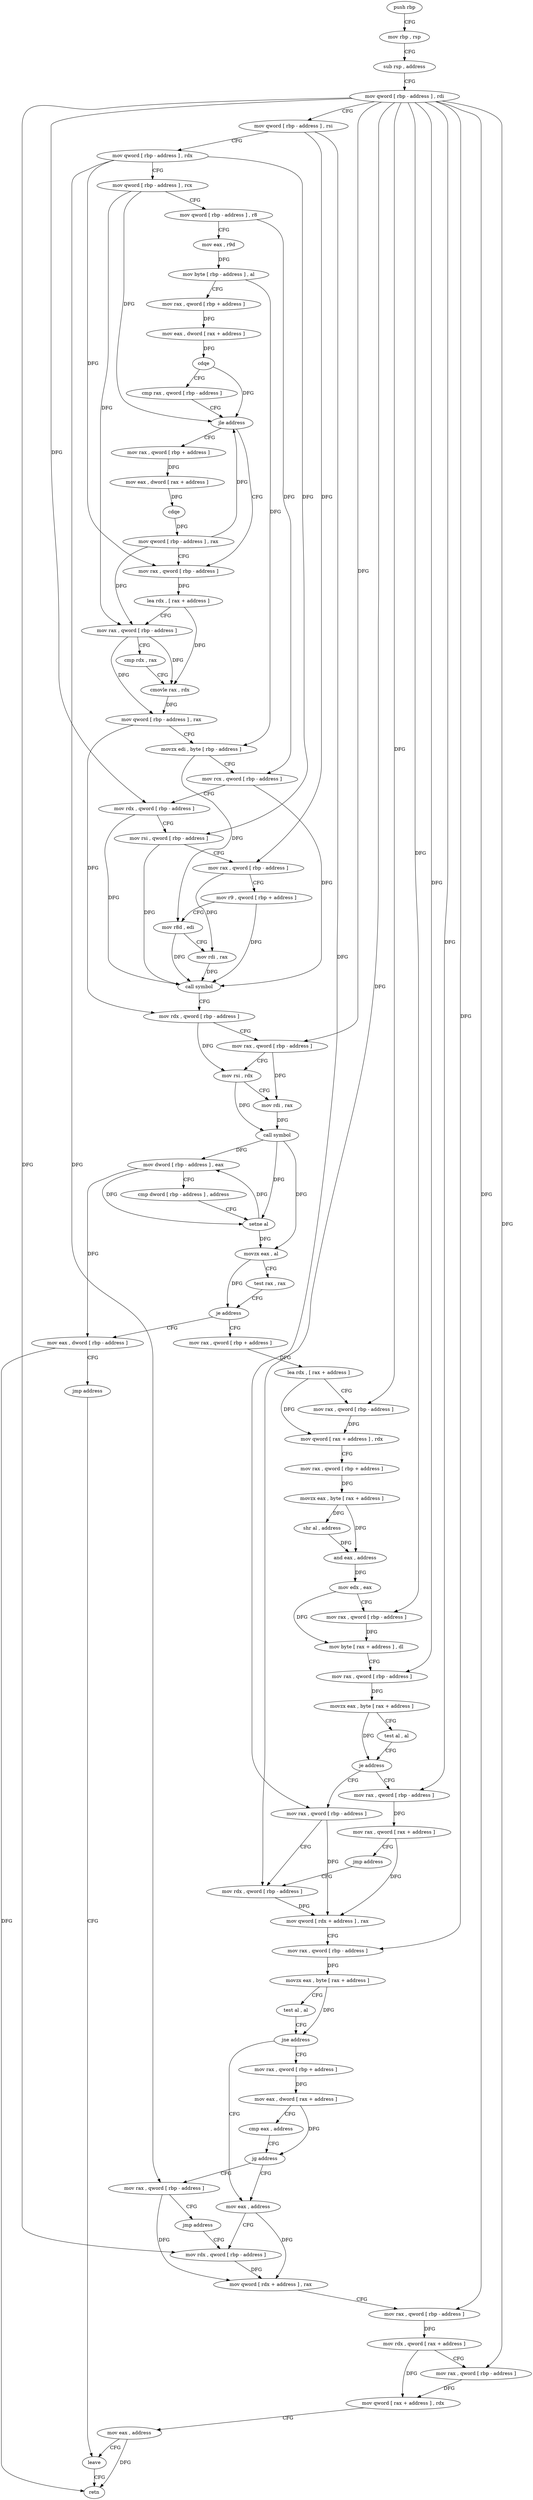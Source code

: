 digraph "func" {
"4366006" [label = "push rbp" ]
"4366007" [label = "mov rbp , rsp" ]
"4366010" [label = "sub rsp , address" ]
"4366014" [label = "mov qword [ rbp - address ] , rdi" ]
"4366018" [label = "mov qword [ rbp - address ] , rsi" ]
"4366022" [label = "mov qword [ rbp - address ] , rdx" ]
"4366026" [label = "mov qword [ rbp - address ] , rcx" ]
"4366030" [label = "mov qword [ rbp - address ] , r8" ]
"4366034" [label = "mov eax , r9d" ]
"4366037" [label = "mov byte [ rbp - address ] , al" ]
"4366040" [label = "mov rax , qword [ rbp + address ]" ]
"4366044" [label = "mov eax , dword [ rax + address ]" ]
"4366050" [label = "cdqe" ]
"4366052" [label = "cmp rax , qword [ rbp - address ]" ]
"4366056" [label = "jle address" ]
"4366074" [label = "mov rax , qword [ rbp - address ]" ]
"4366058" [label = "mov rax , qword [ rbp + address ]" ]
"4366078" [label = "lea rdx , [ rax + address ]" ]
"4366082" [label = "mov rax , qword [ rbp - address ]" ]
"4366086" [label = "cmp rdx , rax" ]
"4366089" [label = "cmovle rax , rdx" ]
"4366093" [label = "mov qword [ rbp - address ] , rax" ]
"4366097" [label = "movzx edi , byte [ rbp - address ]" ]
"4366101" [label = "mov rcx , qword [ rbp - address ]" ]
"4366105" [label = "mov rdx , qword [ rbp - address ]" ]
"4366109" [label = "mov rsi , qword [ rbp - address ]" ]
"4366113" [label = "mov rax , qword [ rbp - address ]" ]
"4366117" [label = "mov r9 , qword [ rbp + address ]" ]
"4366121" [label = "mov r8d , edi" ]
"4366124" [label = "mov rdi , rax" ]
"4366127" [label = "call symbol" ]
"4366132" [label = "mov rdx , qword [ rbp - address ]" ]
"4366136" [label = "mov rax , qword [ rbp - address ]" ]
"4366140" [label = "mov rsi , rdx" ]
"4366143" [label = "mov rdi , rax" ]
"4366146" [label = "call symbol" ]
"4366151" [label = "mov dword [ rbp - address ] , eax" ]
"4366154" [label = "cmp dword [ rbp - address ] , address" ]
"4366158" [label = "setne al" ]
"4366161" [label = "movzx eax , al" ]
"4366164" [label = "test rax , rax" ]
"4366167" [label = "je address" ]
"4366177" [label = "mov rax , qword [ rbp + address ]" ]
"4366169" [label = "mov eax , dword [ rbp - address ]" ]
"4366062" [label = "mov eax , dword [ rax + address ]" ]
"4366068" [label = "cdqe" ]
"4366070" [label = "mov qword [ rbp - address ] , rax" ]
"4366181" [label = "lea rdx , [ rax + address ]" ]
"4366188" [label = "mov rax , qword [ rbp - address ]" ]
"4366192" [label = "mov qword [ rax + address ] , rdx" ]
"4366199" [label = "mov rax , qword [ rbp + address ]" ]
"4366203" [label = "movzx eax , byte [ rax + address ]" ]
"4366210" [label = "shr al , address" ]
"4366213" [label = "and eax , address" ]
"4366216" [label = "mov edx , eax" ]
"4366218" [label = "mov rax , qword [ rbp - address ]" ]
"4366222" [label = "mov byte [ rax + address ] , dl" ]
"4366228" [label = "mov rax , qword [ rbp - address ]" ]
"4366232" [label = "movzx eax , byte [ rax + address ]" ]
"4366239" [label = "test al , al" ]
"4366241" [label = "je address" ]
"4366253" [label = "mov rax , qword [ rbp - address ]" ]
"4366243" [label = "mov rax , qword [ rbp - address ]" ]
"4366172" [label = "jmp address" ]
"4366335" [label = "leave" ]
"4366257" [label = "mov rdx , qword [ rbp - address ]" ]
"4366247" [label = "mov rax , qword [ rax + address ]" ]
"4366251" [label = "jmp address" ]
"4366336" [label = "retn" ]
"4366301" [label = "mov eax , address" ]
"4366306" [label = "mov rdx , qword [ rbp - address ]" ]
"4366280" [label = "mov rax , qword [ rbp + address ]" ]
"4366284" [label = "mov eax , dword [ rax + address ]" ]
"4366290" [label = "cmp eax , address" ]
"4366293" [label = "jg address" ]
"4366295" [label = "mov rax , qword [ rbp - address ]" ]
"4366261" [label = "mov qword [ rdx + address ] , rax" ]
"4366265" [label = "mov rax , qword [ rbp - address ]" ]
"4366269" [label = "movzx eax , byte [ rax + address ]" ]
"4366276" [label = "test al , al" ]
"4366278" [label = "jne address" ]
"4366299" [label = "jmp address" ]
"4366310" [label = "mov qword [ rdx + address ] , rax" ]
"4366314" [label = "mov rax , qword [ rbp - address ]" ]
"4366318" [label = "mov rdx , qword [ rax + address ]" ]
"4366322" [label = "mov rax , qword [ rbp - address ]" ]
"4366326" [label = "mov qword [ rax + address ] , rdx" ]
"4366330" [label = "mov eax , address" ]
"4366006" -> "4366007" [ label = "CFG" ]
"4366007" -> "4366010" [ label = "CFG" ]
"4366010" -> "4366014" [ label = "CFG" ]
"4366014" -> "4366018" [ label = "CFG" ]
"4366014" -> "4366105" [ label = "DFG" ]
"4366014" -> "4366136" [ label = "DFG" ]
"4366014" -> "4366188" [ label = "DFG" ]
"4366014" -> "4366218" [ label = "DFG" ]
"4366014" -> "4366228" [ label = "DFG" ]
"4366014" -> "4366243" [ label = "DFG" ]
"4366014" -> "4366257" [ label = "DFG" ]
"4366014" -> "4366265" [ label = "DFG" ]
"4366014" -> "4366306" [ label = "DFG" ]
"4366014" -> "4366314" [ label = "DFG" ]
"4366014" -> "4366322" [ label = "DFG" ]
"4366018" -> "4366022" [ label = "CFG" ]
"4366018" -> "4366113" [ label = "DFG" ]
"4366018" -> "4366253" [ label = "DFG" ]
"4366022" -> "4366026" [ label = "CFG" ]
"4366022" -> "4366074" [ label = "DFG" ]
"4366022" -> "4366109" [ label = "DFG" ]
"4366022" -> "4366295" [ label = "DFG" ]
"4366026" -> "4366030" [ label = "CFG" ]
"4366026" -> "4366056" [ label = "DFG" ]
"4366026" -> "4366082" [ label = "DFG" ]
"4366030" -> "4366034" [ label = "CFG" ]
"4366030" -> "4366101" [ label = "DFG" ]
"4366034" -> "4366037" [ label = "DFG" ]
"4366037" -> "4366040" [ label = "CFG" ]
"4366037" -> "4366097" [ label = "DFG" ]
"4366040" -> "4366044" [ label = "DFG" ]
"4366044" -> "4366050" [ label = "DFG" ]
"4366050" -> "4366052" [ label = "CFG" ]
"4366050" -> "4366056" [ label = "DFG" ]
"4366052" -> "4366056" [ label = "CFG" ]
"4366056" -> "4366074" [ label = "CFG" ]
"4366056" -> "4366058" [ label = "CFG" ]
"4366074" -> "4366078" [ label = "DFG" ]
"4366058" -> "4366062" [ label = "DFG" ]
"4366078" -> "4366082" [ label = "CFG" ]
"4366078" -> "4366089" [ label = "DFG" ]
"4366082" -> "4366086" [ label = "CFG" ]
"4366082" -> "4366089" [ label = "DFG" ]
"4366082" -> "4366093" [ label = "DFG" ]
"4366086" -> "4366089" [ label = "CFG" ]
"4366089" -> "4366093" [ label = "DFG" ]
"4366093" -> "4366097" [ label = "CFG" ]
"4366093" -> "4366132" [ label = "DFG" ]
"4366097" -> "4366101" [ label = "CFG" ]
"4366097" -> "4366121" [ label = "DFG" ]
"4366101" -> "4366105" [ label = "CFG" ]
"4366101" -> "4366127" [ label = "DFG" ]
"4366105" -> "4366109" [ label = "CFG" ]
"4366105" -> "4366127" [ label = "DFG" ]
"4366109" -> "4366113" [ label = "CFG" ]
"4366109" -> "4366127" [ label = "DFG" ]
"4366113" -> "4366117" [ label = "CFG" ]
"4366113" -> "4366124" [ label = "DFG" ]
"4366117" -> "4366121" [ label = "CFG" ]
"4366117" -> "4366127" [ label = "DFG" ]
"4366121" -> "4366124" [ label = "CFG" ]
"4366121" -> "4366127" [ label = "DFG" ]
"4366124" -> "4366127" [ label = "DFG" ]
"4366127" -> "4366132" [ label = "CFG" ]
"4366132" -> "4366136" [ label = "CFG" ]
"4366132" -> "4366140" [ label = "DFG" ]
"4366136" -> "4366140" [ label = "CFG" ]
"4366136" -> "4366143" [ label = "DFG" ]
"4366140" -> "4366143" [ label = "CFG" ]
"4366140" -> "4366146" [ label = "DFG" ]
"4366143" -> "4366146" [ label = "DFG" ]
"4366146" -> "4366151" [ label = "DFG" ]
"4366146" -> "4366158" [ label = "DFG" ]
"4366146" -> "4366161" [ label = "DFG" ]
"4366151" -> "4366154" [ label = "CFG" ]
"4366151" -> "4366158" [ label = "DFG" ]
"4366151" -> "4366169" [ label = "DFG" ]
"4366154" -> "4366158" [ label = "CFG" ]
"4366158" -> "4366161" [ label = "DFG" ]
"4366158" -> "4366151" [ label = "DFG" ]
"4366161" -> "4366164" [ label = "CFG" ]
"4366161" -> "4366167" [ label = "DFG" ]
"4366164" -> "4366167" [ label = "CFG" ]
"4366167" -> "4366177" [ label = "CFG" ]
"4366167" -> "4366169" [ label = "CFG" ]
"4366177" -> "4366181" [ label = "DFG" ]
"4366169" -> "4366172" [ label = "CFG" ]
"4366169" -> "4366336" [ label = "DFG" ]
"4366062" -> "4366068" [ label = "DFG" ]
"4366068" -> "4366070" [ label = "DFG" ]
"4366070" -> "4366074" [ label = "CFG" ]
"4366070" -> "4366056" [ label = "DFG" ]
"4366070" -> "4366082" [ label = "DFG" ]
"4366181" -> "4366188" [ label = "CFG" ]
"4366181" -> "4366192" [ label = "DFG" ]
"4366188" -> "4366192" [ label = "DFG" ]
"4366192" -> "4366199" [ label = "CFG" ]
"4366199" -> "4366203" [ label = "DFG" ]
"4366203" -> "4366210" [ label = "DFG" ]
"4366203" -> "4366213" [ label = "DFG" ]
"4366210" -> "4366213" [ label = "DFG" ]
"4366213" -> "4366216" [ label = "DFG" ]
"4366216" -> "4366218" [ label = "CFG" ]
"4366216" -> "4366222" [ label = "DFG" ]
"4366218" -> "4366222" [ label = "DFG" ]
"4366222" -> "4366228" [ label = "CFG" ]
"4366228" -> "4366232" [ label = "DFG" ]
"4366232" -> "4366239" [ label = "CFG" ]
"4366232" -> "4366241" [ label = "DFG" ]
"4366239" -> "4366241" [ label = "CFG" ]
"4366241" -> "4366253" [ label = "CFG" ]
"4366241" -> "4366243" [ label = "CFG" ]
"4366253" -> "4366257" [ label = "CFG" ]
"4366253" -> "4366261" [ label = "DFG" ]
"4366243" -> "4366247" [ label = "DFG" ]
"4366172" -> "4366335" [ label = "CFG" ]
"4366335" -> "4366336" [ label = "CFG" ]
"4366257" -> "4366261" [ label = "DFG" ]
"4366247" -> "4366251" [ label = "CFG" ]
"4366247" -> "4366261" [ label = "DFG" ]
"4366251" -> "4366257" [ label = "CFG" ]
"4366301" -> "4366306" [ label = "CFG" ]
"4366301" -> "4366310" [ label = "DFG" ]
"4366306" -> "4366310" [ label = "DFG" ]
"4366280" -> "4366284" [ label = "DFG" ]
"4366284" -> "4366290" [ label = "CFG" ]
"4366284" -> "4366293" [ label = "DFG" ]
"4366290" -> "4366293" [ label = "CFG" ]
"4366293" -> "4366301" [ label = "CFG" ]
"4366293" -> "4366295" [ label = "CFG" ]
"4366295" -> "4366299" [ label = "CFG" ]
"4366295" -> "4366310" [ label = "DFG" ]
"4366261" -> "4366265" [ label = "CFG" ]
"4366265" -> "4366269" [ label = "DFG" ]
"4366269" -> "4366276" [ label = "CFG" ]
"4366269" -> "4366278" [ label = "DFG" ]
"4366276" -> "4366278" [ label = "CFG" ]
"4366278" -> "4366301" [ label = "CFG" ]
"4366278" -> "4366280" [ label = "CFG" ]
"4366299" -> "4366306" [ label = "CFG" ]
"4366310" -> "4366314" [ label = "CFG" ]
"4366314" -> "4366318" [ label = "DFG" ]
"4366318" -> "4366322" [ label = "CFG" ]
"4366318" -> "4366326" [ label = "DFG" ]
"4366322" -> "4366326" [ label = "DFG" ]
"4366326" -> "4366330" [ label = "CFG" ]
"4366330" -> "4366335" [ label = "CFG" ]
"4366330" -> "4366336" [ label = "DFG" ]
}
